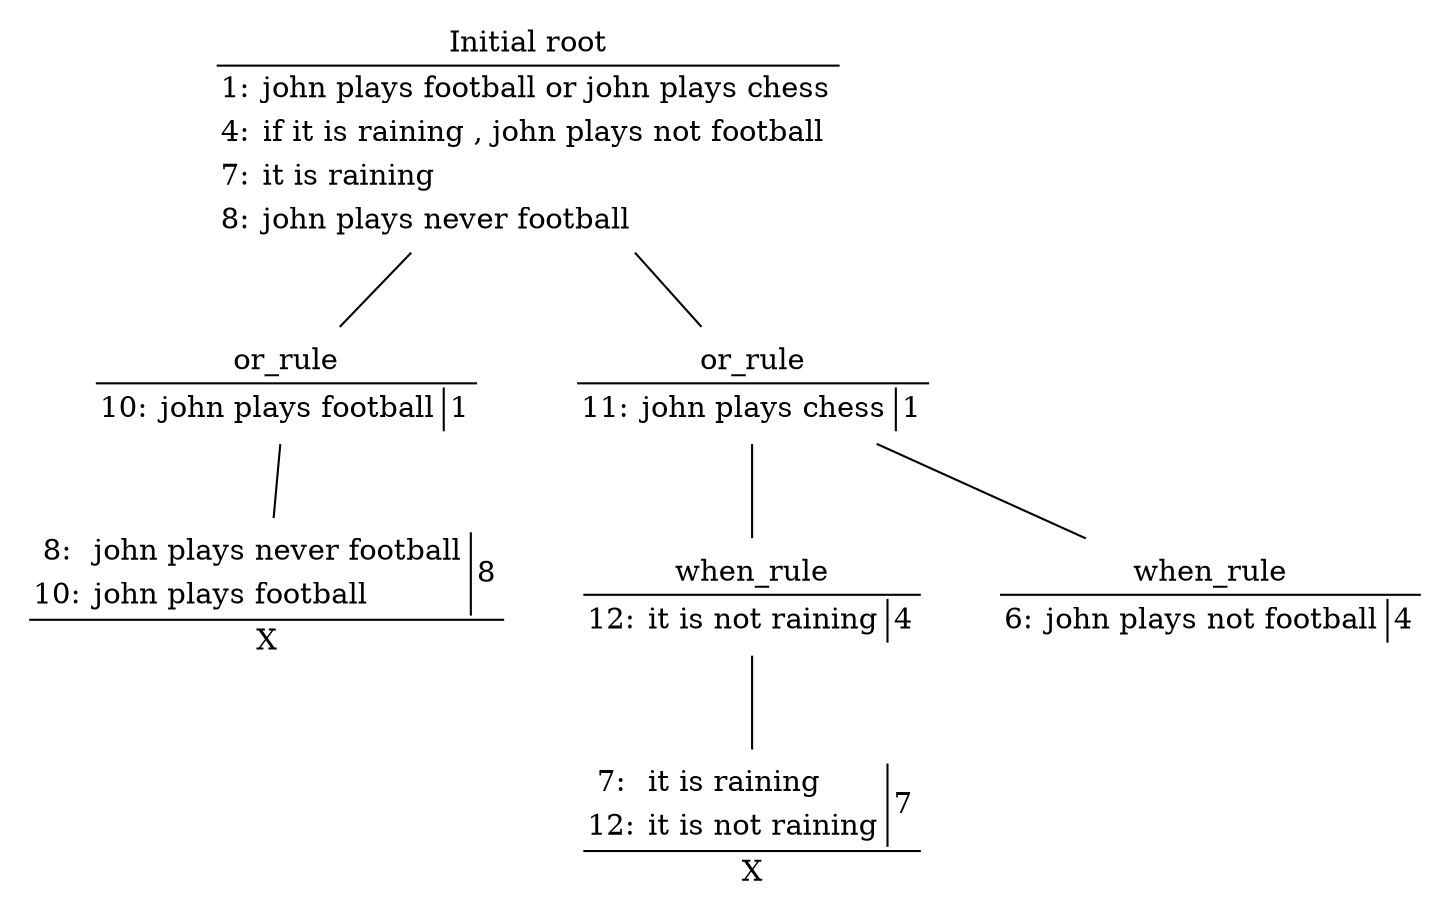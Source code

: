 graph applied_rules {
0 [label=<
        <table border="0" CELLBORDER="1">
        <tr><td COLSPAN="3" ALIGN="CENTER" SIDES="B">Initial root</td></tr>
        <tr><td BORDER="0" CELLSPACING="10">1:</td><td BORDER="0" ALIGN="LEFT">john plays football or john plays chess</td></tr><tr><td BORDER="0" CELLSPACING="10">4:</td><td BORDER="0" ALIGN="LEFT">if it is raining , john plays not football</td></tr><tr><td BORDER="0" CELLSPACING="10">7:</td><td BORDER="0" ALIGN="LEFT">it is raining</td></tr><tr><td BORDER="0" CELLSPACING="10">8:</td><td BORDER="0" ALIGN="LEFT">john plays never football</td></tr>
        
        </table>
        >, shape=none];
1 [label=<
        <table border="0" CELLBORDER="1">
        <tr><td COLSPAN="3" ALIGN="CENTER" SIDES="B">or_rule</td></tr>
        <tr><td BORDER="0" CELLSPACING="10">10:</td><td BORDER="0" ALIGN="LEFT">john plays football</td><td ROWSPAN="1" SIDES="L">1</td></tr>
        
        </table>
        >, shape=none];
0 -- 1;
2 [label=<
        <table border="0" CELLBORDER="1">
        <tr><td COLSPAN="3" ALIGN="CENTER" SIDES="B">or_rule</td></tr>
        <tr><td BORDER="0" CELLSPACING="10">11:</td><td BORDER="0" ALIGN="LEFT">john plays chess</td><td ROWSPAN="1" SIDES="L">1</td></tr>
        
        </table>
        >, shape=none];
0 -- 2;
3 [label=<
        <table border="0" CELLBORDER="1">
        
        <tr><td BORDER="0" CELLSPACING="10">8:</td><td BORDER="0" ALIGN="LEFT">john plays never football</td><td ROWSPAN="2" SIDES="L">8</td></tr><tr><td BORDER="0" CELLSPACING="10">10:</td><td BORDER="0" ALIGN="LEFT">john plays football</td></tr>
        <tr><td COLSPAN="3" ALIGN="CENTER" SIDES="T">X</td></tr>
        </table>
        >, shape=none];
1 -- 3;
4 [label=<
        <table border="0" CELLBORDER="1">
        <tr><td COLSPAN="3" ALIGN="CENTER" SIDES="B">when_rule</td></tr>
        <tr><td BORDER="0" CELLSPACING="10">12:</td><td BORDER="0" ALIGN="LEFT">it is not raining</td><td ROWSPAN="1" SIDES="L">4</td></tr>
        
        </table>
        >, shape=none];
2 -- 4;
5 [label=<
        <table border="0" CELLBORDER="1">
        <tr><td COLSPAN="3" ALIGN="CENTER" SIDES="B">when_rule</td></tr>
        <tr><td BORDER="0" CELLSPACING="10">6:</td><td BORDER="0" ALIGN="LEFT">john plays not football</td><td ROWSPAN="1" SIDES="L">4</td></tr>
        
        </table>
        >, shape=none];
2 -- 5;
6 [label=<
        <table border="0" CELLBORDER="1">
        
        <tr><td BORDER="0" CELLSPACING="10">7:</td><td BORDER="0" ALIGN="LEFT">it is raining</td><td ROWSPAN="2" SIDES="L">7</td></tr><tr><td BORDER="0" CELLSPACING="10">12:</td><td BORDER="0" ALIGN="LEFT">it is not raining</td></tr>
        <tr><td COLSPAN="3" ALIGN="CENTER" SIDES="T">X</td></tr>
        </table>
        >, shape=none];
4 -- 6;
}
